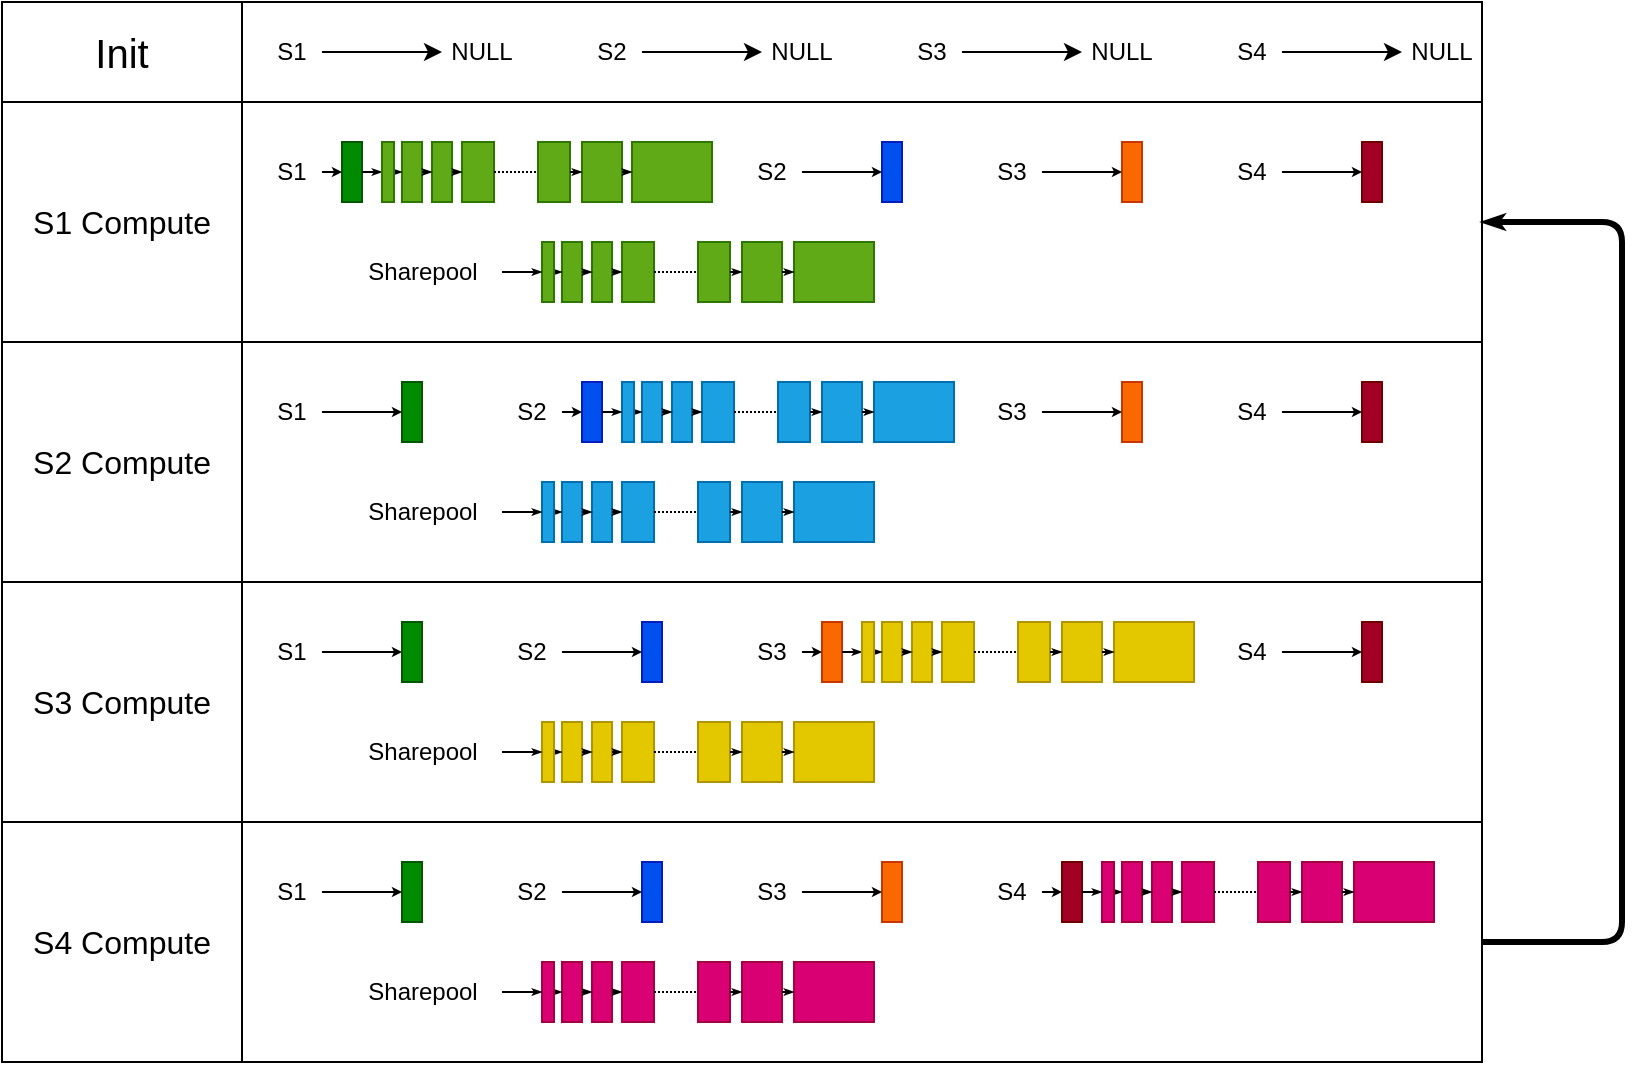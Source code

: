 <mxfile>
    <diagram id="onZAczfE8i0wJHaV8X-x" name="第 1 页">
        <mxGraphModel dx="1725" dy="769" grid="1" gridSize="10" guides="1" tooltips="1" connect="1" arrows="1" fold="1" page="1" pageScale="1" pageWidth="827" pageHeight="1169" math="0" shadow="0">
            <root>
                <mxCell id="0"/>
                <mxCell id="1" parent="0"/>
                <mxCell id="414" value="" style="group" vertex="1" connectable="0" parent="1">
                    <mxGeometry x="-90" y="140" width="740" height="530" as="geometry"/>
                </mxCell>
                <mxCell id="410" value="" style="rounded=0;whiteSpace=wrap;html=1;fillColor=default;" vertex="1" parent="414">
                    <mxGeometry x="120" y="50" width="620" height="120" as="geometry"/>
                </mxCell>
                <mxCell id="409" value="" style="rounded=0;whiteSpace=wrap;html=1;fillColor=default;" vertex="1" parent="414">
                    <mxGeometry x="120" width="620" height="50" as="geometry"/>
                </mxCell>
                <mxCell id="408" value="" style="group" vertex="1" connectable="0" parent="414">
                    <mxGeometry width="120" height="530" as="geometry"/>
                </mxCell>
                <mxCell id="407" value="&lt;font style=&quot;font-size: 16px;&quot;&gt;S4 Compute&lt;/font&gt;" style="rounded=0;whiteSpace=wrap;html=1;fillColor=default;" vertex="1" parent="408">
                    <mxGeometry y="410" width="120" height="120" as="geometry"/>
                </mxCell>
                <mxCell id="406" value="&lt;font style=&quot;font-size: 16px;&quot;&gt;S3 Compute&lt;/font&gt;" style="rounded=0;whiteSpace=wrap;html=1;fillColor=default;" vertex="1" parent="408">
                    <mxGeometry y="290" width="120" height="120" as="geometry"/>
                </mxCell>
                <mxCell id="405" value="&lt;font style=&quot;font-size: 16px;&quot;&gt;S2 Compute&lt;/font&gt;" style="rounded=0;whiteSpace=wrap;html=1;fillColor=default;" vertex="1" parent="408">
                    <mxGeometry y="170" width="120" height="120" as="geometry"/>
                </mxCell>
                <mxCell id="404" value="&lt;font style=&quot;font-size: 16px;&quot;&gt;S1 Compute&lt;/font&gt;" style="rounded=0;whiteSpace=wrap;html=1;fillColor=default;" vertex="1" parent="408">
                    <mxGeometry y="50" width="120" height="120" as="geometry"/>
                </mxCell>
                <mxCell id="403" value="&lt;font style=&quot;font-size: 20px;&quot;&gt;Init&lt;br&gt;&lt;/font&gt;" style="rounded=0;whiteSpace=wrap;html=1;fillColor=default;" vertex="1" parent="408">
                    <mxGeometry width="120" height="50" as="geometry"/>
                </mxCell>
                <mxCell id="411" value="" style="rounded=0;whiteSpace=wrap;html=1;fillColor=default;" vertex="1" parent="414">
                    <mxGeometry x="120" y="170" width="620" height="120" as="geometry"/>
                </mxCell>
                <mxCell id="412" value="" style="rounded=0;whiteSpace=wrap;html=1;fillColor=default;" vertex="1" parent="414">
                    <mxGeometry x="120" y="290" width="620" height="120" as="geometry"/>
                </mxCell>
                <mxCell id="413" value="" style="rounded=0;whiteSpace=wrap;html=1;fillColor=default;" vertex="1" parent="414">
                    <mxGeometry x="120" y="410" width="620" height="120" as="geometry"/>
                </mxCell>
                <mxCell id="397" value="" style="group" vertex="1" connectable="0" parent="1">
                    <mxGeometry x="40" y="210" width="560" height="80" as="geometry"/>
                </mxCell>
                <mxCell id="81" value="Sharepool" style="text;html=1;align=center;verticalAlign=middle;resizable=0;points=[];autosize=1;strokeColor=none;fillColor=none;" vertex="1" parent="397">
                    <mxGeometry x="40" y="50" width="80" height="30" as="geometry"/>
                </mxCell>
                <mxCell id="199" value="" style="group" vertex="1" connectable="0" parent="397">
                    <mxGeometry width="80" height="30" as="geometry"/>
                </mxCell>
                <mxCell id="19" value="" style="rounded=0;whiteSpace=wrap;html=1;fillColor=#008a00;fontColor=#ffffff;strokeColor=#005700;" vertex="1" parent="199">
                    <mxGeometry x="40" width="10" height="30" as="geometry"/>
                </mxCell>
                <mxCell id="27" style="edgeStyle=none;jumpSize=2;html=1;entryX=0;entryY=0.5;entryDx=0;entryDy=0;startSize=2;endSize=2;" edge="1" parent="199" source="26" target="19">
                    <mxGeometry relative="1" as="geometry"/>
                </mxCell>
                <mxCell id="26" value="S1" style="text;html=1;strokeColor=none;fillColor=none;align=center;verticalAlign=middle;whiteSpace=wrap;rounded=0;" vertex="1" parent="199">
                    <mxGeometry width="30" height="30" as="geometry"/>
                </mxCell>
                <mxCell id="200" value="" style="group" vertex="1" connectable="0" parent="397">
                    <mxGeometry x="240" width="80" height="30" as="geometry"/>
                </mxCell>
                <mxCell id="201" value="" style="rounded=0;whiteSpace=wrap;html=1;fillColor=#0050ef;fontColor=#ffffff;strokeColor=#001DBC;" vertex="1" parent="200">
                    <mxGeometry x="70" width="10" height="30" as="geometry"/>
                </mxCell>
                <mxCell id="202" style="edgeStyle=none;jumpSize=2;html=1;entryX=0;entryY=0.5;entryDx=0;entryDy=0;startSize=2;endSize=2;" edge="1" parent="200" source="203" target="201">
                    <mxGeometry relative="1" as="geometry"/>
                </mxCell>
                <mxCell id="203" value="S2" style="text;html=1;strokeColor=none;fillColor=none;align=center;verticalAlign=middle;whiteSpace=wrap;rounded=0;" vertex="1" parent="200">
                    <mxGeometry width="30" height="30" as="geometry"/>
                </mxCell>
                <mxCell id="204" value="" style="group" vertex="1" connectable="0" parent="397">
                    <mxGeometry x="360" width="80" height="30" as="geometry"/>
                </mxCell>
                <mxCell id="205" value="" style="rounded=0;whiteSpace=wrap;html=1;fillColor=#fa6800;fontColor=#000000;strokeColor=#C73500;" vertex="1" parent="204">
                    <mxGeometry x="70" width="10" height="30" as="geometry"/>
                </mxCell>
                <mxCell id="206" style="edgeStyle=none;jumpSize=2;html=1;entryX=0;entryY=0.5;entryDx=0;entryDy=0;startSize=2;endSize=2;" edge="1" parent="204" source="207" target="205">
                    <mxGeometry relative="1" as="geometry"/>
                </mxCell>
                <mxCell id="207" value="S3" style="text;html=1;strokeColor=none;fillColor=none;align=center;verticalAlign=middle;whiteSpace=wrap;rounded=0;" vertex="1" parent="204">
                    <mxGeometry width="30" height="30" as="geometry"/>
                </mxCell>
                <mxCell id="208" value="" style="group" vertex="1" connectable="0" parent="397">
                    <mxGeometry x="480" width="80" height="30" as="geometry"/>
                </mxCell>
                <mxCell id="209" value="" style="rounded=0;whiteSpace=wrap;html=1;fillColor=#a20025;fontColor=#ffffff;strokeColor=#6F0000;" vertex="1" parent="208">
                    <mxGeometry x="70" width="10" height="30" as="geometry"/>
                </mxCell>
                <mxCell id="210" style="edgeStyle=none;jumpSize=2;html=1;entryX=0;entryY=0.5;entryDx=0;entryDy=0;startSize=2;endSize=2;" edge="1" parent="208" source="211" target="209">
                    <mxGeometry relative="1" as="geometry"/>
                </mxCell>
                <mxCell id="211" value="S4" style="text;html=1;strokeColor=none;fillColor=none;align=center;verticalAlign=middle;whiteSpace=wrap;rounded=0;" vertex="1" parent="208">
                    <mxGeometry width="30" height="30" as="geometry"/>
                </mxCell>
                <mxCell id="215" style="edgeStyle=none;jumpSize=2;html=1;entryX=0;entryY=0.5;entryDx=0;entryDy=0;strokeColor=default;endArrow=classicThin;endFill=1;startSize=2;endSize=2;" edge="1" parent="397" source="19" target="174">
                    <mxGeometry relative="1" as="geometry"/>
                </mxCell>
                <mxCell id="213" value="" style="group;fillColor=default;" vertex="1" connectable="0" parent="397">
                    <mxGeometry x="60" width="170" height="30" as="geometry"/>
                </mxCell>
                <mxCell id="169" value="" style="rounded=0;whiteSpace=wrap;html=1;fillColor=#60a917;container=0;fontColor=#ffffff;strokeColor=#2D7600;" vertex="1" parent="213">
                    <mxGeometry x="10" width="10" height="30" as="geometry"/>
                </mxCell>
                <mxCell id="170" value="" style="rounded=0;whiteSpace=wrap;html=1;fillColor=#60a917;container=0;fontColor=#ffffff;strokeColor=#2D7600;" vertex="1" parent="213">
                    <mxGeometry x="25" width="10" height="30" as="geometry"/>
                </mxCell>
                <mxCell id="181" style="edgeStyle=none;jumpSize=2;html=1;entryX=0;entryY=0.5;entryDx=0;entryDy=0;strokeColor=default;endArrow=classicThin;endFill=1;startSize=2;endSize=2;" edge="1" parent="213" source="169" target="170">
                    <mxGeometry relative="1" as="geometry"/>
                </mxCell>
                <mxCell id="180" style="edgeStyle=none;jumpSize=2;html=1;entryX=0;entryY=0.5;entryDx=0;entryDy=0;strokeColor=default;endArrow=classicThin;endFill=1;startSize=2;endSize=2;" edge="1" parent="213" source="174" target="169">
                    <mxGeometry relative="1" as="geometry"/>
                </mxCell>
                <mxCell id="174" value="" style="rounded=0;whiteSpace=wrap;html=1;fillColor=#60a917;container=0;fontColor=#ffffff;strokeColor=#2D7600;" vertex="1" parent="213">
                    <mxGeometry width="6" height="30" as="geometry"/>
                </mxCell>
                <mxCell id="175" value="" style="rounded=0;whiteSpace=wrap;html=1;fillColor=#60a917;container=0;fontColor=#ffffff;strokeColor=#2D7600;" vertex="1" parent="213">
                    <mxGeometry x="40" width="16" height="30" as="geometry"/>
                </mxCell>
                <mxCell id="182" style="edgeStyle=none;jumpSize=2;html=1;entryX=0;entryY=0.5;entryDx=0;entryDy=0;strokeColor=default;endArrow=classicThin;endFill=1;startSize=2;endSize=2;" edge="1" parent="213" source="170" target="175">
                    <mxGeometry relative="1" as="geometry"/>
                </mxCell>
                <mxCell id="176" value="" style="rounded=0;whiteSpace=wrap;html=1;fillColor=#60a917;container=0;fontColor=#ffffff;strokeColor=#2D7600;" vertex="1" parent="213">
                    <mxGeometry x="78" width="16" height="30" as="geometry"/>
                </mxCell>
                <mxCell id="177" style="edgeStyle=none;jumpSize=2;html=1;entryX=0;entryY=0.5;entryDx=0;entryDy=0;startSize=2;endSize=2;strokeColor=default;dashed=1;dashPattern=1 1;endArrow=none;endFill=0;" edge="1" parent="213" source="175" target="176">
                    <mxGeometry relative="1" as="geometry"/>
                </mxCell>
                <mxCell id="178" value="" style="rounded=0;whiteSpace=wrap;html=1;fillColor=#60a917;container=0;fontColor=#ffffff;strokeColor=#2D7600;" vertex="1" parent="213">
                    <mxGeometry x="100" width="20" height="30" as="geometry"/>
                </mxCell>
                <mxCell id="183" style="edgeStyle=none;jumpSize=2;html=1;entryX=0;entryY=0.5;entryDx=0;entryDy=0;strokeColor=default;endArrow=classicThin;endFill=1;startSize=2;endSize=2;" edge="1" parent="213" source="176" target="178">
                    <mxGeometry relative="1" as="geometry"/>
                </mxCell>
                <mxCell id="179" value="" style="rounded=0;whiteSpace=wrap;html=1;fillColor=#60a917;container=0;fontColor=#ffffff;strokeColor=#2D7600;" vertex="1" parent="213">
                    <mxGeometry x="125" width="40" height="30" as="geometry"/>
                </mxCell>
                <mxCell id="184" style="edgeStyle=none;jumpSize=2;html=1;entryX=0;entryY=0.5;entryDx=0;entryDy=0;strokeColor=default;endArrow=classicThin;endFill=1;startSize=2;endSize=2;" edge="1" parent="213" source="178" target="179">
                    <mxGeometry relative="1" as="geometry"/>
                </mxCell>
                <mxCell id="217" value="" style="group" vertex="1" connectable="0" parent="397">
                    <mxGeometry x="140" y="50" width="170" height="30" as="geometry"/>
                </mxCell>
                <mxCell id="218" value="" style="rounded=0;whiteSpace=wrap;html=1;fillColor=#60a917;container=0;fontColor=#ffffff;strokeColor=#2D7600;" vertex="1" parent="217">
                    <mxGeometry x="10" width="10" height="30" as="geometry"/>
                </mxCell>
                <mxCell id="219" value="" style="rounded=0;whiteSpace=wrap;html=1;fillColor=#60a917;container=0;fontColor=#ffffff;strokeColor=#2D7600;" vertex="1" parent="217">
                    <mxGeometry x="25" width="10" height="30" as="geometry"/>
                </mxCell>
                <mxCell id="220" style="edgeStyle=none;jumpSize=2;html=1;entryX=0;entryY=0.5;entryDx=0;entryDy=0;strokeColor=default;endArrow=classicThin;endFill=1;startSize=2;endSize=2;" edge="1" parent="217" source="218" target="219">
                    <mxGeometry relative="1" as="geometry"/>
                </mxCell>
                <mxCell id="221" style="edgeStyle=none;jumpSize=2;html=1;entryX=0;entryY=0.5;entryDx=0;entryDy=0;strokeColor=default;endArrow=classicThin;endFill=1;startSize=2;endSize=2;" edge="1" parent="217" source="222" target="218">
                    <mxGeometry relative="1" as="geometry"/>
                </mxCell>
                <mxCell id="222" value="" style="rounded=0;whiteSpace=wrap;html=1;fillColor=#60a917;container=0;fontColor=#ffffff;strokeColor=#2D7600;" vertex="1" parent="217">
                    <mxGeometry width="6" height="30" as="geometry"/>
                </mxCell>
                <mxCell id="223" value="" style="rounded=0;whiteSpace=wrap;html=1;fillColor=#60a917;container=0;fontColor=#ffffff;strokeColor=#2D7600;" vertex="1" parent="217">
                    <mxGeometry x="40" width="16" height="30" as="geometry"/>
                </mxCell>
                <mxCell id="224" style="edgeStyle=none;jumpSize=2;html=1;entryX=0;entryY=0.5;entryDx=0;entryDy=0;strokeColor=default;endArrow=classicThin;endFill=1;startSize=2;endSize=2;" edge="1" parent="217" source="219" target="223">
                    <mxGeometry relative="1" as="geometry"/>
                </mxCell>
                <mxCell id="225" value="" style="rounded=0;whiteSpace=wrap;html=1;fillColor=#60a917;container=0;fontColor=#ffffff;strokeColor=#2D7600;" vertex="1" parent="217">
                    <mxGeometry x="78" width="16" height="30" as="geometry"/>
                </mxCell>
                <mxCell id="226" style="edgeStyle=none;jumpSize=2;html=1;entryX=0;entryY=0.5;entryDx=0;entryDy=0;startSize=2;endSize=2;strokeColor=default;dashed=1;dashPattern=1 1;endArrow=none;endFill=0;" edge="1" parent="217" source="223" target="225">
                    <mxGeometry relative="1" as="geometry"/>
                </mxCell>
                <mxCell id="227" value="" style="rounded=0;whiteSpace=wrap;html=1;fillColor=#60a917;container=0;fontColor=#ffffff;strokeColor=#2D7600;" vertex="1" parent="217">
                    <mxGeometry x="100" width="20" height="30" as="geometry"/>
                </mxCell>
                <mxCell id="228" style="edgeStyle=none;jumpSize=2;html=1;entryX=0;entryY=0.5;entryDx=0;entryDy=0;strokeColor=default;endArrow=classicThin;endFill=1;startSize=2;endSize=2;" edge="1" parent="217" source="225" target="227">
                    <mxGeometry relative="1" as="geometry"/>
                </mxCell>
                <mxCell id="229" value="" style="rounded=0;whiteSpace=wrap;html=1;fillColor=#60a917;container=0;fontColor=#ffffff;strokeColor=#2D7600;" vertex="1" parent="217">
                    <mxGeometry x="126" width="40" height="30" as="geometry"/>
                </mxCell>
                <mxCell id="230" style="edgeStyle=none;jumpSize=2;html=1;entryX=0;entryY=0.5;entryDx=0;entryDy=0;strokeColor=default;endArrow=classicThin;endFill=1;startSize=2;endSize=2;" edge="1" parent="217" source="227" target="229">
                    <mxGeometry relative="1" as="geometry"/>
                </mxCell>
                <mxCell id="273" style="edgeStyle=none;jumpSize=2;html=1;entryX=0;entryY=0.5;entryDx=0;entryDy=0;strokeColor=default;endArrow=classicThin;endFill=1;startSize=2;endSize=2;" edge="1" parent="397" source="81" target="222">
                    <mxGeometry relative="1" as="geometry"/>
                </mxCell>
                <mxCell id="398" value="" style="group" vertex="1" connectable="0" parent="1">
                    <mxGeometry x="40" y="330" width="560" height="80" as="geometry"/>
                </mxCell>
                <mxCell id="131" value="S1" style="text;html=1;strokeColor=none;fillColor=none;align=center;verticalAlign=middle;whiteSpace=wrap;rounded=0;" vertex="1" parent="398">
                    <mxGeometry width="30" height="30" as="geometry"/>
                </mxCell>
                <mxCell id="132" value="" style="rounded=0;whiteSpace=wrap;html=1;fillColor=#008a00;fontColor=#ffffff;strokeColor=#005700;" vertex="1" parent="398">
                    <mxGeometry x="70" width="10" height="30" as="geometry"/>
                </mxCell>
                <mxCell id="130" style="edgeStyle=none;jumpSize=2;html=1;entryX=0;entryY=0.5;entryDx=0;entryDy=0;startSize=2;endSize=2;" edge="1" parent="398" source="131" target="132">
                    <mxGeometry relative="1" as="geometry"/>
                </mxCell>
                <mxCell id="139" value="Sharepool" style="text;html=1;align=center;verticalAlign=middle;resizable=0;points=[];autosize=1;strokeColor=none;fillColor=none;" vertex="1" parent="398">
                    <mxGeometry x="40" y="50" width="80" height="30" as="geometry"/>
                </mxCell>
                <mxCell id="231" value="" style="group" vertex="1" connectable="0" parent="398">
                    <mxGeometry x="140" y="50" width="170" height="30" as="geometry"/>
                </mxCell>
                <mxCell id="232" value="" style="rounded=0;whiteSpace=wrap;html=1;fillColor=#1ba1e2;container=0;fontColor=#ffffff;strokeColor=#006EAF;" vertex="1" parent="231">
                    <mxGeometry x="10" width="10" height="30" as="geometry"/>
                </mxCell>
                <mxCell id="233" value="" style="rounded=0;whiteSpace=wrap;html=1;fillColor=#1ba1e2;container=0;fontColor=#ffffff;strokeColor=#006EAF;" vertex="1" parent="231">
                    <mxGeometry x="25" width="10" height="30" as="geometry"/>
                </mxCell>
                <mxCell id="234" style="edgeStyle=none;jumpSize=2;html=1;entryX=0;entryY=0.5;entryDx=0;entryDy=0;strokeColor=default;endArrow=classicThin;endFill=1;startSize=2;endSize=2;" edge="1" parent="231" source="232" target="233">
                    <mxGeometry relative="1" as="geometry"/>
                </mxCell>
                <mxCell id="235" style="edgeStyle=none;jumpSize=2;html=1;entryX=0;entryY=0.5;entryDx=0;entryDy=0;strokeColor=default;endArrow=classicThin;endFill=1;startSize=2;endSize=2;" edge="1" parent="231" source="236" target="232">
                    <mxGeometry relative="1" as="geometry"/>
                </mxCell>
                <mxCell id="236" value="" style="rounded=0;whiteSpace=wrap;html=1;fillColor=#1ba1e2;container=0;fontColor=#ffffff;strokeColor=#006EAF;" vertex="1" parent="231">
                    <mxGeometry width="6" height="30" as="geometry"/>
                </mxCell>
                <mxCell id="237" value="" style="rounded=0;whiteSpace=wrap;html=1;fillColor=#1ba1e2;container=0;fontColor=#ffffff;strokeColor=#006EAF;" vertex="1" parent="231">
                    <mxGeometry x="40" width="16" height="30" as="geometry"/>
                </mxCell>
                <mxCell id="238" style="edgeStyle=none;jumpSize=2;html=1;entryX=0;entryY=0.5;entryDx=0;entryDy=0;strokeColor=default;endArrow=classicThin;endFill=1;startSize=2;endSize=2;" edge="1" parent="231" source="233" target="237">
                    <mxGeometry relative="1" as="geometry"/>
                </mxCell>
                <mxCell id="239" value="" style="rounded=0;whiteSpace=wrap;html=1;fillColor=#1ba1e2;container=0;fontColor=#ffffff;strokeColor=#006EAF;" vertex="1" parent="231">
                    <mxGeometry x="78" width="16" height="30" as="geometry"/>
                </mxCell>
                <mxCell id="240" style="edgeStyle=none;jumpSize=2;html=1;entryX=0;entryY=0.5;entryDx=0;entryDy=0;startSize=2;endSize=2;strokeColor=default;dashed=1;dashPattern=1 1;endArrow=none;endFill=0;" edge="1" parent="231" source="237" target="239">
                    <mxGeometry relative="1" as="geometry"/>
                </mxCell>
                <mxCell id="241" value="" style="rounded=0;whiteSpace=wrap;html=1;fillColor=#1ba1e2;container=0;fontColor=#ffffff;strokeColor=#006EAF;" vertex="1" parent="231">
                    <mxGeometry x="100" width="20" height="30" as="geometry"/>
                </mxCell>
                <mxCell id="242" style="edgeStyle=none;jumpSize=2;html=1;entryX=0;entryY=0.5;entryDx=0;entryDy=0;strokeColor=default;endArrow=classicThin;endFill=1;startSize=2;endSize=2;" edge="1" parent="231" source="239" target="241">
                    <mxGeometry relative="1" as="geometry"/>
                </mxCell>
                <mxCell id="243" value="" style="rounded=0;whiteSpace=wrap;html=1;fillColor=#1ba1e2;container=0;fontColor=#ffffff;strokeColor=#006EAF;" vertex="1" parent="231">
                    <mxGeometry x="126" width="40" height="30" as="geometry"/>
                </mxCell>
                <mxCell id="244" style="edgeStyle=none;jumpSize=2;html=1;entryX=0;entryY=0.5;entryDx=0;entryDy=0;strokeColor=default;endArrow=classicThin;endFill=1;startSize=2;endSize=2;" edge="1" parent="231" source="241" target="243">
                    <mxGeometry relative="1" as="geometry"/>
                </mxCell>
                <mxCell id="342" style="edgeStyle=none;jumpSize=2;html=1;entryX=0;entryY=0.5;entryDx=0;entryDy=0;strokeColor=default;endArrow=classicThin;endFill=1;startSize=2;endSize=2;" edge="1" parent="398" source="139" target="236">
                    <mxGeometry relative="1" as="geometry"/>
                </mxCell>
                <mxCell id="274" value="" style="group" vertex="1" connectable="0" parent="398">
                    <mxGeometry x="120" width="80" height="30" as="geometry"/>
                </mxCell>
                <mxCell id="275" value="" style="rounded=0;whiteSpace=wrap;html=1;fillColor=#0050ef;fontColor=#ffffff;strokeColor=#001DBC;" vertex="1" parent="274">
                    <mxGeometry x="40" width="10" height="30" as="geometry"/>
                </mxCell>
                <mxCell id="276" style="edgeStyle=none;jumpSize=2;html=1;entryX=0;entryY=0.5;entryDx=0;entryDy=0;startSize=2;endSize=2;" edge="1" parent="274" source="277" target="275">
                    <mxGeometry relative="1" as="geometry"/>
                </mxCell>
                <mxCell id="277" value="S2" style="text;html=1;strokeColor=none;fillColor=none;align=center;verticalAlign=middle;whiteSpace=wrap;rounded=0;" vertex="1" parent="274">
                    <mxGeometry width="30" height="30" as="geometry"/>
                </mxCell>
                <mxCell id="278" value="" style="group" vertex="1" connectable="0" parent="398">
                    <mxGeometry x="360" width="80" height="30" as="geometry"/>
                </mxCell>
                <mxCell id="279" value="" style="rounded=0;whiteSpace=wrap;html=1;fillColor=#fa6800;fontColor=#000000;strokeColor=#C73500;" vertex="1" parent="278">
                    <mxGeometry x="70" width="10" height="30" as="geometry"/>
                </mxCell>
                <mxCell id="280" style="edgeStyle=none;jumpSize=2;html=1;entryX=0;entryY=0.5;entryDx=0;entryDy=0;startSize=2;endSize=2;" edge="1" parent="278" source="281" target="279">
                    <mxGeometry relative="1" as="geometry"/>
                </mxCell>
                <mxCell id="281" value="S3" style="text;html=1;strokeColor=none;fillColor=none;align=center;verticalAlign=middle;whiteSpace=wrap;rounded=0;" vertex="1" parent="278">
                    <mxGeometry width="30" height="30" as="geometry"/>
                </mxCell>
                <mxCell id="282" value="" style="group" vertex="1" connectable="0" parent="398">
                    <mxGeometry x="480" width="80" height="30" as="geometry"/>
                </mxCell>
                <mxCell id="283" value="" style="rounded=0;whiteSpace=wrap;html=1;fillColor=#a20025;fontColor=#ffffff;strokeColor=#6F0000;" vertex="1" parent="282">
                    <mxGeometry x="70" width="10" height="30" as="geometry"/>
                </mxCell>
                <mxCell id="284" style="edgeStyle=none;jumpSize=2;html=1;entryX=0;entryY=0.5;entryDx=0;entryDy=0;startSize=2;endSize=2;" edge="1" parent="282" source="285" target="283">
                    <mxGeometry relative="1" as="geometry"/>
                </mxCell>
                <mxCell id="285" value="S4" style="text;html=1;strokeColor=none;fillColor=none;align=center;verticalAlign=middle;whiteSpace=wrap;rounded=0;" vertex="1" parent="282">
                    <mxGeometry width="30" height="30" as="geometry"/>
                </mxCell>
                <mxCell id="326" value="" style="group" vertex="1" connectable="0" parent="398">
                    <mxGeometry x="180" width="170" height="30" as="geometry"/>
                </mxCell>
                <mxCell id="327" value="" style="rounded=0;whiteSpace=wrap;html=1;fillColor=#1ba1e2;container=0;fontColor=#ffffff;strokeColor=#006EAF;" vertex="1" parent="326">
                    <mxGeometry x="10" width="10" height="30" as="geometry"/>
                </mxCell>
                <mxCell id="328" value="" style="rounded=0;whiteSpace=wrap;html=1;fillColor=#1ba1e2;container=0;fontColor=#ffffff;strokeColor=#006EAF;" vertex="1" parent="326">
                    <mxGeometry x="25" width="10" height="30" as="geometry"/>
                </mxCell>
                <mxCell id="329" style="edgeStyle=none;jumpSize=2;html=1;entryX=0;entryY=0.5;entryDx=0;entryDy=0;strokeColor=default;endArrow=classicThin;endFill=1;startSize=2;endSize=2;" edge="1" parent="326" source="327" target="328">
                    <mxGeometry relative="1" as="geometry"/>
                </mxCell>
                <mxCell id="330" style="edgeStyle=none;jumpSize=2;html=1;entryX=0;entryY=0.5;entryDx=0;entryDy=0;strokeColor=default;endArrow=classicThin;endFill=1;startSize=2;endSize=2;" edge="1" parent="326" source="331" target="327">
                    <mxGeometry relative="1" as="geometry"/>
                </mxCell>
                <mxCell id="331" value="" style="rounded=0;whiteSpace=wrap;html=1;fillColor=#1ba1e2;container=0;fontColor=#ffffff;strokeColor=#006EAF;" vertex="1" parent="326">
                    <mxGeometry width="6" height="30" as="geometry"/>
                </mxCell>
                <mxCell id="332" value="" style="rounded=0;whiteSpace=wrap;html=1;fillColor=#1ba1e2;container=0;fontColor=#ffffff;strokeColor=#006EAF;" vertex="1" parent="326">
                    <mxGeometry x="40" width="16" height="30" as="geometry"/>
                </mxCell>
                <mxCell id="333" style="edgeStyle=none;jumpSize=2;html=1;entryX=0;entryY=0.5;entryDx=0;entryDy=0;strokeColor=default;endArrow=classicThin;endFill=1;startSize=2;endSize=2;" edge="1" parent="326" source="328" target="332">
                    <mxGeometry relative="1" as="geometry"/>
                </mxCell>
                <mxCell id="334" value="" style="rounded=0;whiteSpace=wrap;html=1;fillColor=#1ba1e2;container=0;fontColor=#ffffff;strokeColor=#006EAF;" vertex="1" parent="326">
                    <mxGeometry x="78" width="16" height="30" as="geometry"/>
                </mxCell>
                <mxCell id="335" style="edgeStyle=none;jumpSize=2;html=1;entryX=0;entryY=0.5;entryDx=0;entryDy=0;startSize=2;endSize=2;strokeColor=default;dashed=1;dashPattern=1 1;endArrow=none;endFill=0;" edge="1" parent="326" source="332" target="334">
                    <mxGeometry relative="1" as="geometry"/>
                </mxCell>
                <mxCell id="336" value="" style="rounded=0;whiteSpace=wrap;html=1;fillColor=#1ba1e2;container=0;fontColor=#ffffff;strokeColor=#006EAF;" vertex="1" parent="326">
                    <mxGeometry x="100" width="20" height="30" as="geometry"/>
                </mxCell>
                <mxCell id="337" style="edgeStyle=none;jumpSize=2;html=1;entryX=0;entryY=0.5;entryDx=0;entryDy=0;strokeColor=default;endArrow=classicThin;endFill=1;startSize=2;endSize=2;" edge="1" parent="326" source="334" target="336">
                    <mxGeometry relative="1" as="geometry"/>
                </mxCell>
                <mxCell id="338" value="" style="rounded=0;whiteSpace=wrap;html=1;fillColor=#1ba1e2;container=0;fontColor=#ffffff;strokeColor=#006EAF;" vertex="1" parent="326">
                    <mxGeometry x="126" width="40" height="30" as="geometry"/>
                </mxCell>
                <mxCell id="339" style="edgeStyle=none;jumpSize=2;html=1;entryX=0;entryY=0.5;entryDx=0;entryDy=0;strokeColor=default;endArrow=classicThin;endFill=1;startSize=2;endSize=2;" edge="1" parent="326" source="336" target="338">
                    <mxGeometry relative="1" as="geometry"/>
                </mxCell>
                <mxCell id="341" style="edgeStyle=none;jumpSize=2;html=1;entryX=0;entryY=0.5;entryDx=0;entryDy=0;strokeColor=default;endArrow=classicThin;endFill=1;startSize=2;endSize=2;" edge="1" parent="398" source="275" target="331">
                    <mxGeometry relative="1" as="geometry"/>
                </mxCell>
                <mxCell id="399" value="" style="group" vertex="1" connectable="0" parent="1">
                    <mxGeometry x="40" y="450" width="560" height="80" as="geometry"/>
                </mxCell>
                <mxCell id="84" value="" style="group" vertex="1" connectable="0" parent="399">
                    <mxGeometry width="130" height="30" as="geometry"/>
                </mxCell>
                <mxCell id="105" style="edgeStyle=none;jumpSize=2;html=1;entryX=0;entryY=0.5;entryDx=0;entryDy=0;startSize=2;endSize=2;" edge="1" parent="84" source="85" target="101">
                    <mxGeometry relative="1" as="geometry"/>
                </mxCell>
                <mxCell id="85" value="S1" style="text;html=1;strokeColor=none;fillColor=none;align=center;verticalAlign=middle;whiteSpace=wrap;rounded=0;" vertex="1" parent="84">
                    <mxGeometry width="30" height="30" as="geometry"/>
                </mxCell>
                <mxCell id="101" value="" style="rounded=0;whiteSpace=wrap;html=1;fillColor=#008a00;fontColor=#ffffff;strokeColor=#005700;" vertex="1" parent="84">
                    <mxGeometry x="70" width="10" height="30" as="geometry"/>
                </mxCell>
                <mxCell id="129" value="Sharepool" style="text;html=1;align=center;verticalAlign=middle;resizable=0;points=[];autosize=1;strokeColor=none;fillColor=none;" vertex="1" parent="399">
                    <mxGeometry x="40" y="50" width="80" height="30" as="geometry"/>
                </mxCell>
                <mxCell id="245" value="" style="group" vertex="1" connectable="0" parent="399">
                    <mxGeometry x="140" y="50" width="170" height="30" as="geometry"/>
                </mxCell>
                <mxCell id="246" value="" style="rounded=0;whiteSpace=wrap;html=1;fillColor=#e3c800;container=0;fontColor=#000000;strokeColor=#B09500;" vertex="1" parent="245">
                    <mxGeometry x="10" width="10" height="30" as="geometry"/>
                </mxCell>
                <mxCell id="247" value="" style="rounded=0;whiteSpace=wrap;html=1;fillColor=#e3c800;container=0;fontColor=#000000;strokeColor=#B09500;" vertex="1" parent="245">
                    <mxGeometry x="25" width="10" height="30" as="geometry"/>
                </mxCell>
                <mxCell id="248" style="edgeStyle=none;jumpSize=2;html=1;entryX=0;entryY=0.5;entryDx=0;entryDy=0;strokeColor=default;endArrow=classicThin;endFill=1;startSize=2;endSize=2;" edge="1" parent="245" source="246" target="247">
                    <mxGeometry relative="1" as="geometry"/>
                </mxCell>
                <mxCell id="249" style="edgeStyle=none;jumpSize=2;html=1;entryX=0;entryY=0.5;entryDx=0;entryDy=0;strokeColor=default;endArrow=classicThin;endFill=1;startSize=2;endSize=2;" edge="1" parent="245" source="250" target="246">
                    <mxGeometry relative="1" as="geometry"/>
                </mxCell>
                <mxCell id="250" value="" style="rounded=0;whiteSpace=wrap;html=1;fillColor=#e3c800;container=0;fontColor=#000000;strokeColor=#B09500;" vertex="1" parent="245">
                    <mxGeometry width="6" height="30" as="geometry"/>
                </mxCell>
                <mxCell id="251" value="" style="rounded=0;whiteSpace=wrap;html=1;fillColor=#e3c800;container=0;fontColor=#000000;strokeColor=#B09500;" vertex="1" parent="245">
                    <mxGeometry x="40" width="16" height="30" as="geometry"/>
                </mxCell>
                <mxCell id="252" style="edgeStyle=none;jumpSize=2;html=1;entryX=0;entryY=0.5;entryDx=0;entryDy=0;strokeColor=default;endArrow=classicThin;endFill=1;startSize=2;endSize=2;" edge="1" parent="245" source="247" target="251">
                    <mxGeometry relative="1" as="geometry"/>
                </mxCell>
                <mxCell id="253" value="" style="rounded=0;whiteSpace=wrap;html=1;fillColor=#e3c800;container=0;fontColor=#000000;strokeColor=#B09500;" vertex="1" parent="245">
                    <mxGeometry x="78" width="16" height="30" as="geometry"/>
                </mxCell>
                <mxCell id="254" style="edgeStyle=none;jumpSize=2;html=1;entryX=0;entryY=0.5;entryDx=0;entryDy=0;startSize=2;endSize=2;strokeColor=default;dashed=1;dashPattern=1 1;endArrow=none;endFill=0;" edge="1" parent="245" source="251" target="253">
                    <mxGeometry relative="1" as="geometry"/>
                </mxCell>
                <mxCell id="255" value="" style="rounded=0;whiteSpace=wrap;html=1;fillColor=#e3c800;container=0;fontColor=#000000;strokeColor=#B09500;" vertex="1" parent="245">
                    <mxGeometry x="100" width="20" height="30" as="geometry"/>
                </mxCell>
                <mxCell id="256" style="edgeStyle=none;jumpSize=2;html=1;entryX=0;entryY=0.5;entryDx=0;entryDy=0;strokeColor=default;endArrow=classicThin;endFill=1;startSize=2;endSize=2;" edge="1" parent="245" source="253" target="255">
                    <mxGeometry relative="1" as="geometry"/>
                </mxCell>
                <mxCell id="257" value="" style="rounded=0;whiteSpace=wrap;html=1;fillColor=#e3c800;container=0;fontColor=#000000;strokeColor=#B09500;" vertex="1" parent="245">
                    <mxGeometry x="126" width="40" height="30" as="geometry"/>
                </mxCell>
                <mxCell id="258" style="edgeStyle=none;jumpSize=2;html=1;entryX=0;entryY=0.5;entryDx=0;entryDy=0;strokeColor=default;endArrow=classicThin;endFill=1;startSize=2;endSize=2;" edge="1" parent="245" source="255" target="257">
                    <mxGeometry relative="1" as="geometry"/>
                </mxCell>
                <mxCell id="358" style="edgeStyle=none;jumpSize=2;html=1;entryX=0;entryY=0.5;entryDx=0;entryDy=0;strokeColor=default;endArrow=classicThin;endFill=1;startSize=2;endSize=2;" edge="1" parent="399" source="129" target="250">
                    <mxGeometry relative="1" as="geometry"/>
                </mxCell>
                <mxCell id="286" value="" style="group" vertex="1" connectable="0" parent="399">
                    <mxGeometry x="120" width="80" height="30" as="geometry"/>
                </mxCell>
                <mxCell id="287" value="" style="rounded=0;whiteSpace=wrap;html=1;fillColor=#0050ef;fontColor=#ffffff;strokeColor=#001DBC;" vertex="1" parent="286">
                    <mxGeometry x="70" width="10" height="30" as="geometry"/>
                </mxCell>
                <mxCell id="288" style="edgeStyle=none;jumpSize=2;html=1;entryX=0;entryY=0.5;entryDx=0;entryDy=0;startSize=2;endSize=2;" edge="1" parent="286" source="289" target="287">
                    <mxGeometry relative="1" as="geometry"/>
                </mxCell>
                <mxCell id="289" value="S2" style="text;html=1;strokeColor=none;fillColor=none;align=center;verticalAlign=middle;whiteSpace=wrap;rounded=0;" vertex="1" parent="286">
                    <mxGeometry width="30" height="30" as="geometry"/>
                </mxCell>
                <mxCell id="290" value="" style="group" vertex="1" connectable="0" parent="399">
                    <mxGeometry x="240" width="80" height="30" as="geometry"/>
                </mxCell>
                <mxCell id="291" value="" style="rounded=0;whiteSpace=wrap;html=1;fillColor=#fa6800;fontColor=#000000;strokeColor=#C73500;" vertex="1" parent="290">
                    <mxGeometry x="40" width="10" height="30" as="geometry"/>
                </mxCell>
                <mxCell id="292" style="edgeStyle=none;jumpSize=2;html=1;entryX=0;entryY=0.5;entryDx=0;entryDy=0;startSize=2;endSize=2;" edge="1" parent="290" source="293" target="291">
                    <mxGeometry relative="1" as="geometry"/>
                </mxCell>
                <mxCell id="293" value="S3" style="text;html=1;strokeColor=none;fillColor=none;align=center;verticalAlign=middle;whiteSpace=wrap;rounded=0;" vertex="1" parent="290">
                    <mxGeometry width="30" height="30" as="geometry"/>
                </mxCell>
                <mxCell id="294" value="" style="group" vertex="1" connectable="0" parent="399">
                    <mxGeometry x="480" width="80" height="30" as="geometry"/>
                </mxCell>
                <mxCell id="295" value="" style="rounded=0;whiteSpace=wrap;html=1;fillColor=#a20025;fontColor=#ffffff;strokeColor=#6F0000;" vertex="1" parent="294">
                    <mxGeometry x="70" width="10" height="30" as="geometry"/>
                </mxCell>
                <mxCell id="296" style="edgeStyle=none;jumpSize=2;html=1;entryX=0;entryY=0.5;entryDx=0;entryDy=0;startSize=2;endSize=2;" edge="1" parent="294" source="297" target="295">
                    <mxGeometry relative="1" as="geometry"/>
                </mxCell>
                <mxCell id="297" value="S4" style="text;html=1;strokeColor=none;fillColor=none;align=center;verticalAlign=middle;whiteSpace=wrap;rounded=0;" vertex="1" parent="294">
                    <mxGeometry width="30" height="30" as="geometry"/>
                </mxCell>
                <mxCell id="357" style="edgeStyle=none;jumpSize=2;html=1;entryX=0;entryY=0.5;entryDx=0;entryDy=0;strokeColor=default;endArrow=classicThin;endFill=1;startSize=2;endSize=2;" edge="1" parent="399" source="291" target="348">
                    <mxGeometry relative="1" as="geometry"/>
                </mxCell>
                <mxCell id="343" value="" style="group" vertex="1" connectable="0" parent="399">
                    <mxGeometry x="300" width="170" height="30" as="geometry"/>
                </mxCell>
                <mxCell id="344" value="" style="rounded=0;whiteSpace=wrap;html=1;fillColor=#e3c800;container=0;fontColor=#000000;strokeColor=#B09500;" vertex="1" parent="343">
                    <mxGeometry x="10" width="10" height="30" as="geometry"/>
                </mxCell>
                <mxCell id="345" value="" style="rounded=0;whiteSpace=wrap;html=1;fillColor=#e3c800;container=0;fontColor=#000000;strokeColor=#B09500;" vertex="1" parent="343">
                    <mxGeometry x="25" width="10" height="30" as="geometry"/>
                </mxCell>
                <mxCell id="346" style="edgeStyle=none;jumpSize=2;html=1;entryX=0;entryY=0.5;entryDx=0;entryDy=0;strokeColor=default;endArrow=classicThin;endFill=1;startSize=2;endSize=2;" edge="1" parent="343" source="344" target="345">
                    <mxGeometry relative="1" as="geometry"/>
                </mxCell>
                <mxCell id="347" style="edgeStyle=none;jumpSize=2;html=1;entryX=0;entryY=0.5;entryDx=0;entryDy=0;strokeColor=default;endArrow=classicThin;endFill=1;startSize=2;endSize=2;" edge="1" parent="343" source="348" target="344">
                    <mxGeometry relative="1" as="geometry"/>
                </mxCell>
                <mxCell id="348" value="" style="rounded=0;whiteSpace=wrap;html=1;fillColor=#e3c800;container=0;fontColor=#000000;strokeColor=#B09500;" vertex="1" parent="343">
                    <mxGeometry width="6" height="30" as="geometry"/>
                </mxCell>
                <mxCell id="349" value="" style="rounded=0;whiteSpace=wrap;html=1;fillColor=#e3c800;container=0;fontColor=#000000;strokeColor=#B09500;" vertex="1" parent="343">
                    <mxGeometry x="40" width="16" height="30" as="geometry"/>
                </mxCell>
                <mxCell id="350" style="edgeStyle=none;jumpSize=2;html=1;entryX=0;entryY=0.5;entryDx=0;entryDy=0;strokeColor=default;endArrow=classicThin;endFill=1;startSize=2;endSize=2;" edge="1" parent="343" source="345" target="349">
                    <mxGeometry relative="1" as="geometry"/>
                </mxCell>
                <mxCell id="351" value="" style="rounded=0;whiteSpace=wrap;html=1;fillColor=#e3c800;container=0;fontColor=#000000;strokeColor=#B09500;" vertex="1" parent="343">
                    <mxGeometry x="78" width="16" height="30" as="geometry"/>
                </mxCell>
                <mxCell id="352" style="edgeStyle=none;jumpSize=2;html=1;entryX=0;entryY=0.5;entryDx=0;entryDy=0;startSize=2;endSize=2;strokeColor=default;dashed=1;dashPattern=1 1;endArrow=none;endFill=0;" edge="1" parent="343" source="349" target="351">
                    <mxGeometry relative="1" as="geometry"/>
                </mxCell>
                <mxCell id="353" value="" style="rounded=0;whiteSpace=wrap;html=1;fillColor=#e3c800;container=0;fontColor=#000000;strokeColor=#B09500;" vertex="1" parent="343">
                    <mxGeometry x="100" width="20" height="30" as="geometry"/>
                </mxCell>
                <mxCell id="354" style="edgeStyle=none;jumpSize=2;html=1;entryX=0;entryY=0.5;entryDx=0;entryDy=0;strokeColor=default;endArrow=classicThin;endFill=1;startSize=2;endSize=2;" edge="1" parent="343" source="351" target="353">
                    <mxGeometry relative="1" as="geometry"/>
                </mxCell>
                <mxCell id="355" value="" style="rounded=0;whiteSpace=wrap;html=1;fillColor=#e3c800;container=0;fontColor=#000000;strokeColor=#B09500;" vertex="1" parent="343">
                    <mxGeometry x="126" width="40" height="30" as="geometry"/>
                </mxCell>
                <mxCell id="356" style="edgeStyle=none;jumpSize=2;html=1;entryX=0;entryY=0.5;entryDx=0;entryDy=0;strokeColor=default;endArrow=classicThin;endFill=1;startSize=2;endSize=2;" edge="1" parent="343" source="353" target="355">
                    <mxGeometry relative="1" as="geometry"/>
                </mxCell>
                <mxCell id="402" value="" style="group" vertex="1" connectable="0" parent="1">
                    <mxGeometry x="40" y="570" width="590" height="80" as="geometry"/>
                </mxCell>
                <mxCell id="259" value="" style="group" vertex="1" connectable="0" parent="402">
                    <mxGeometry x="140" y="50" width="170" height="30" as="geometry"/>
                </mxCell>
                <mxCell id="260" value="" style="rounded=0;whiteSpace=wrap;html=1;fillColor=#d80073;container=0;fontColor=#ffffff;strokeColor=#A50040;" vertex="1" parent="259">
                    <mxGeometry x="10" width="10" height="30" as="geometry"/>
                </mxCell>
                <mxCell id="261" value="" style="rounded=0;whiteSpace=wrap;html=1;fillColor=#d80073;container=0;fontColor=#ffffff;strokeColor=#A50040;" vertex="1" parent="259">
                    <mxGeometry x="25" width="10" height="30" as="geometry"/>
                </mxCell>
                <mxCell id="262" style="edgeStyle=none;jumpSize=2;html=1;entryX=0;entryY=0.5;entryDx=0;entryDy=0;strokeColor=default;endArrow=classicThin;endFill=1;startSize=2;endSize=2;" edge="1" parent="259" source="260" target="261">
                    <mxGeometry relative="1" as="geometry"/>
                </mxCell>
                <mxCell id="263" style="edgeStyle=none;jumpSize=2;html=1;entryX=0;entryY=0.5;entryDx=0;entryDy=0;strokeColor=default;endArrow=classicThin;endFill=1;startSize=2;endSize=2;" edge="1" parent="259" source="264" target="260">
                    <mxGeometry relative="1" as="geometry"/>
                </mxCell>
                <mxCell id="264" value="" style="rounded=0;whiteSpace=wrap;html=1;fillColor=#d80073;container=0;fontColor=#ffffff;strokeColor=#A50040;" vertex="1" parent="259">
                    <mxGeometry width="6" height="30" as="geometry"/>
                </mxCell>
                <mxCell id="265" value="" style="rounded=0;whiteSpace=wrap;html=1;fillColor=#d80073;container=0;fontColor=#ffffff;strokeColor=#A50040;" vertex="1" parent="259">
                    <mxGeometry x="40" width="16" height="30" as="geometry"/>
                </mxCell>
                <mxCell id="266" style="edgeStyle=none;jumpSize=2;html=1;entryX=0;entryY=0.5;entryDx=0;entryDy=0;strokeColor=default;endArrow=classicThin;endFill=1;startSize=2;endSize=2;" edge="1" parent="259" source="261" target="265">
                    <mxGeometry relative="1" as="geometry"/>
                </mxCell>
                <mxCell id="267" value="" style="rounded=0;whiteSpace=wrap;html=1;fillColor=#d80073;container=0;fontColor=#ffffff;strokeColor=#A50040;" vertex="1" parent="259">
                    <mxGeometry x="78" width="16" height="30" as="geometry"/>
                </mxCell>
                <mxCell id="268" style="edgeStyle=none;jumpSize=2;html=1;entryX=0;entryY=0.5;entryDx=0;entryDy=0;startSize=2;endSize=2;strokeColor=default;dashed=1;dashPattern=1 1;endArrow=none;endFill=0;" edge="1" parent="259" source="265" target="267">
                    <mxGeometry relative="1" as="geometry"/>
                </mxCell>
                <mxCell id="269" value="" style="rounded=0;whiteSpace=wrap;html=1;fillColor=#d80073;container=0;fontColor=#ffffff;strokeColor=#A50040;" vertex="1" parent="259">
                    <mxGeometry x="100" width="20" height="30" as="geometry"/>
                </mxCell>
                <mxCell id="270" style="edgeStyle=none;jumpSize=2;html=1;entryX=0;entryY=0.5;entryDx=0;entryDy=0;strokeColor=default;endArrow=classicThin;endFill=1;startSize=2;endSize=2;" edge="1" parent="259" source="267" target="269">
                    <mxGeometry relative="1" as="geometry"/>
                </mxCell>
                <mxCell id="271" value="" style="rounded=0;whiteSpace=wrap;html=1;fillColor=#d80073;container=0;fontColor=#ffffff;strokeColor=#A50040;" vertex="1" parent="259">
                    <mxGeometry x="126" width="40" height="30" as="geometry"/>
                </mxCell>
                <mxCell id="272" style="edgeStyle=none;jumpSize=2;html=1;entryX=0;entryY=0.5;entryDx=0;entryDy=0;strokeColor=default;endArrow=classicThin;endFill=1;startSize=2;endSize=2;" edge="1" parent="259" source="269" target="271">
                    <mxGeometry relative="1" as="geometry"/>
                </mxCell>
                <mxCell id="359" value="" style="group" vertex="1" connectable="0" parent="402">
                    <mxGeometry x="120" width="80" height="30" as="geometry"/>
                </mxCell>
                <mxCell id="360" value="" style="rounded=0;whiteSpace=wrap;html=1;fillColor=#0050ef;fontColor=#ffffff;strokeColor=#001DBC;" vertex="1" parent="359">
                    <mxGeometry x="70" width="10" height="30" as="geometry"/>
                </mxCell>
                <mxCell id="361" style="edgeStyle=none;jumpSize=2;html=1;entryX=0;entryY=0.5;entryDx=0;entryDy=0;startSize=2;endSize=2;" edge="1" parent="359" source="362" target="360">
                    <mxGeometry relative="1" as="geometry"/>
                </mxCell>
                <mxCell id="362" value="S2" style="text;html=1;strokeColor=none;fillColor=none;align=center;verticalAlign=middle;whiteSpace=wrap;rounded=0;" vertex="1" parent="359">
                    <mxGeometry width="30" height="30" as="geometry"/>
                </mxCell>
                <mxCell id="363" value="" style="group" vertex="1" connectable="0" parent="402">
                    <mxGeometry x="240" width="80" height="30" as="geometry"/>
                </mxCell>
                <mxCell id="364" value="" style="rounded=0;whiteSpace=wrap;html=1;fillColor=#fa6800;fontColor=#000000;strokeColor=#C73500;" vertex="1" parent="363">
                    <mxGeometry x="70" width="10" height="30" as="geometry"/>
                </mxCell>
                <mxCell id="365" style="edgeStyle=none;jumpSize=2;html=1;entryX=0;entryY=0.5;entryDx=0;entryDy=0;startSize=2;endSize=2;" edge="1" parent="363" source="366" target="364">
                    <mxGeometry relative="1" as="geometry"/>
                </mxCell>
                <mxCell id="366" value="S3" style="text;html=1;strokeColor=none;fillColor=none;align=center;verticalAlign=middle;whiteSpace=wrap;rounded=0;" vertex="1" parent="363">
                    <mxGeometry width="30" height="30" as="geometry"/>
                </mxCell>
                <mxCell id="367" value="" style="group" vertex="1" connectable="0" parent="402">
                    <mxGeometry x="360" width="80" height="30" as="geometry"/>
                </mxCell>
                <mxCell id="368" value="" style="rounded=0;whiteSpace=wrap;html=1;fillColor=#a20025;fontColor=#ffffff;strokeColor=#6F0000;" vertex="1" parent="367">
                    <mxGeometry x="40" width="10" height="30" as="geometry"/>
                </mxCell>
                <mxCell id="369" style="edgeStyle=none;jumpSize=2;html=1;entryX=0;entryY=0.5;entryDx=0;entryDy=0;startSize=2;endSize=2;" edge="1" parent="367" source="370" target="368">
                    <mxGeometry relative="1" as="geometry"/>
                </mxCell>
                <mxCell id="370" value="S4" style="text;html=1;strokeColor=none;fillColor=none;align=center;verticalAlign=middle;whiteSpace=wrap;rounded=0;" vertex="1" parent="367">
                    <mxGeometry width="30" height="30" as="geometry"/>
                </mxCell>
                <mxCell id="372" value="S1" style="text;html=1;strokeColor=none;fillColor=none;align=center;verticalAlign=middle;whiteSpace=wrap;rounded=0;" vertex="1" parent="402">
                    <mxGeometry width="30" height="30" as="geometry"/>
                </mxCell>
                <mxCell id="373" value="" style="rounded=0;whiteSpace=wrap;html=1;fillColor=#008a00;fontColor=#ffffff;strokeColor=#005700;" vertex="1" parent="402">
                    <mxGeometry x="70" width="10" height="30" as="geometry"/>
                </mxCell>
                <mxCell id="371" style="edgeStyle=none;jumpSize=2;html=1;entryX=0;entryY=0.5;entryDx=0;entryDy=0;startSize=2;endSize=2;" edge="1" parent="402" source="372" target="373">
                    <mxGeometry relative="1" as="geometry"/>
                </mxCell>
                <mxCell id="374" value="" style="group" vertex="1" connectable="0" parent="402">
                    <mxGeometry x="420" width="170" height="30" as="geometry"/>
                </mxCell>
                <mxCell id="375" value="" style="rounded=0;whiteSpace=wrap;html=1;fillColor=#d80073;container=0;fontColor=#ffffff;strokeColor=#A50040;" vertex="1" parent="374">
                    <mxGeometry x="10" width="10" height="30" as="geometry"/>
                </mxCell>
                <mxCell id="376" value="" style="rounded=0;whiteSpace=wrap;html=1;fillColor=#d80073;container=0;fontColor=#ffffff;strokeColor=#A50040;" vertex="1" parent="374">
                    <mxGeometry x="25" width="10" height="30" as="geometry"/>
                </mxCell>
                <mxCell id="377" style="edgeStyle=none;jumpSize=2;html=1;entryX=0;entryY=0.5;entryDx=0;entryDy=0;strokeColor=default;endArrow=classicThin;endFill=1;startSize=2;endSize=2;" edge="1" parent="374" source="375" target="376">
                    <mxGeometry relative="1" as="geometry"/>
                </mxCell>
                <mxCell id="378" style="edgeStyle=none;jumpSize=2;html=1;entryX=0;entryY=0.5;entryDx=0;entryDy=0;strokeColor=default;endArrow=classicThin;endFill=1;startSize=2;endSize=2;" edge="1" parent="374" source="379" target="375">
                    <mxGeometry relative="1" as="geometry"/>
                </mxCell>
                <mxCell id="379" value="" style="rounded=0;whiteSpace=wrap;html=1;fillColor=#d80073;container=0;fontColor=#ffffff;strokeColor=#A50040;" vertex="1" parent="374">
                    <mxGeometry width="6" height="30" as="geometry"/>
                </mxCell>
                <mxCell id="380" value="" style="rounded=0;whiteSpace=wrap;html=1;fillColor=#d80073;container=0;fontColor=#ffffff;strokeColor=#A50040;" vertex="1" parent="374">
                    <mxGeometry x="40" width="16" height="30" as="geometry"/>
                </mxCell>
                <mxCell id="381" style="edgeStyle=none;jumpSize=2;html=1;entryX=0;entryY=0.5;entryDx=0;entryDy=0;strokeColor=default;endArrow=classicThin;endFill=1;startSize=2;endSize=2;" edge="1" parent="374" source="376" target="380">
                    <mxGeometry relative="1" as="geometry"/>
                </mxCell>
                <mxCell id="382" value="" style="rounded=0;whiteSpace=wrap;html=1;fillColor=#d80073;container=0;fontColor=#ffffff;strokeColor=#A50040;" vertex="1" parent="374">
                    <mxGeometry x="78" width="16" height="30" as="geometry"/>
                </mxCell>
                <mxCell id="383" style="edgeStyle=none;jumpSize=2;html=1;entryX=0;entryY=0.5;entryDx=0;entryDy=0;startSize=2;endSize=2;strokeColor=default;dashed=1;dashPattern=1 1;endArrow=none;endFill=0;" edge="1" parent="374" source="380" target="382">
                    <mxGeometry relative="1" as="geometry"/>
                </mxCell>
                <mxCell id="384" value="" style="rounded=0;whiteSpace=wrap;html=1;fillColor=#d80073;container=0;fontColor=#ffffff;strokeColor=#A50040;" vertex="1" parent="374">
                    <mxGeometry x="100" width="20" height="30" as="geometry"/>
                </mxCell>
                <mxCell id="385" style="edgeStyle=none;jumpSize=2;html=1;entryX=0;entryY=0.5;entryDx=0;entryDy=0;strokeColor=default;endArrow=classicThin;endFill=1;startSize=2;endSize=2;" edge="1" parent="374" source="382" target="384">
                    <mxGeometry relative="1" as="geometry"/>
                </mxCell>
                <mxCell id="386" value="" style="rounded=0;whiteSpace=wrap;html=1;fillColor=#d80073;container=0;fontColor=#ffffff;strokeColor=#A50040;" vertex="1" parent="374">
                    <mxGeometry x="126" width="40" height="30" as="geometry"/>
                </mxCell>
                <mxCell id="387" style="edgeStyle=none;jumpSize=2;html=1;entryX=0;entryY=0.5;entryDx=0;entryDy=0;strokeColor=default;endArrow=classicThin;endFill=1;startSize=2;endSize=2;" edge="1" parent="374" source="384" target="386">
                    <mxGeometry relative="1" as="geometry"/>
                </mxCell>
                <mxCell id="389" style="edgeStyle=none;jumpSize=2;html=1;entryX=0;entryY=0.5;entryDx=0;entryDy=0;strokeColor=default;endArrow=classicThin;endFill=1;startSize=2;endSize=2;" edge="1" parent="402" source="388" target="264">
                    <mxGeometry relative="1" as="geometry"/>
                </mxCell>
                <mxCell id="388" value="Sharepool" style="text;html=1;align=center;verticalAlign=middle;resizable=0;points=[];autosize=1;strokeColor=none;fillColor=none;" vertex="1" parent="402">
                    <mxGeometry x="40" y="50" width="80" height="30" as="geometry"/>
                </mxCell>
                <mxCell id="390" style="edgeStyle=none;jumpSize=2;html=1;entryX=0;entryY=0.5;entryDx=0;entryDy=0;strokeColor=default;endArrow=classicThin;endFill=1;startSize=2;endSize=2;" edge="1" parent="402" source="368" target="379">
                    <mxGeometry relative="1" as="geometry"/>
                </mxCell>
                <mxCell id="396" value="" style="group" vertex="1" connectable="0" parent="1">
                    <mxGeometry x="40" y="150" width="610" height="30" as="geometry"/>
                </mxCell>
                <mxCell id="28" value="" style="group" vertex="1" connectable="0" parent="396">
                    <mxGeometry width="130" height="30" as="geometry"/>
                </mxCell>
                <mxCell id="4" value="S1" style="text;html=1;strokeColor=none;fillColor=none;align=center;verticalAlign=middle;whiteSpace=wrap;rounded=0;" vertex="1" parent="28">
                    <mxGeometry width="30" height="30" as="geometry"/>
                </mxCell>
                <mxCell id="5" value="NULL" style="text;html=1;strokeColor=none;fillColor=none;align=center;verticalAlign=middle;whiteSpace=wrap;rounded=0;" vertex="1" parent="28">
                    <mxGeometry x="90" width="40" height="30" as="geometry"/>
                </mxCell>
                <mxCell id="6" style="edgeStyle=none;html=1;" edge="1" parent="28" source="4" target="5">
                    <mxGeometry relative="1" as="geometry"/>
                </mxCell>
                <mxCell id="29" value="" style="group" vertex="1" connectable="0" parent="396">
                    <mxGeometry x="160" width="130" height="30" as="geometry"/>
                </mxCell>
                <mxCell id="11" value="S2" style="text;html=1;strokeColor=none;fillColor=none;align=center;verticalAlign=middle;whiteSpace=wrap;rounded=0;" vertex="1" parent="29">
                    <mxGeometry width="30" height="30" as="geometry"/>
                </mxCell>
                <mxCell id="12" value="NULL" style="text;html=1;strokeColor=none;fillColor=none;align=center;verticalAlign=middle;whiteSpace=wrap;rounded=0;" vertex="1" parent="29">
                    <mxGeometry x="90" width="40" height="30" as="geometry"/>
                </mxCell>
                <mxCell id="10" style="edgeStyle=none;html=1;" edge="1" parent="29" source="11" target="12">
                    <mxGeometry relative="1" as="geometry"/>
                </mxCell>
                <mxCell id="30" value="" style="group" vertex="1" connectable="0" parent="396">
                    <mxGeometry x="320" width="130" height="30" as="geometry"/>
                </mxCell>
                <mxCell id="14" value="S3" style="text;html=1;strokeColor=none;fillColor=none;align=center;verticalAlign=middle;whiteSpace=wrap;rounded=0;" vertex="1" parent="30">
                    <mxGeometry width="30" height="30" as="geometry"/>
                </mxCell>
                <mxCell id="15" value="NULL" style="text;html=1;strokeColor=none;fillColor=none;align=center;verticalAlign=middle;whiteSpace=wrap;rounded=0;" vertex="1" parent="30">
                    <mxGeometry x="90" width="40" height="30" as="geometry"/>
                </mxCell>
                <mxCell id="13" style="edgeStyle=none;html=1;" edge="1" parent="30" source="14" target="15">
                    <mxGeometry relative="1" as="geometry"/>
                </mxCell>
                <mxCell id="31" value="" style="group" vertex="1" connectable="0" parent="396">
                    <mxGeometry x="480" width="130" height="30" as="geometry"/>
                </mxCell>
                <mxCell id="17" value="S4" style="text;html=1;strokeColor=none;fillColor=none;align=center;verticalAlign=middle;whiteSpace=wrap;rounded=0;" vertex="1" parent="31">
                    <mxGeometry width="30" height="30" as="geometry"/>
                </mxCell>
                <mxCell id="18" value="NULL" style="text;html=1;strokeColor=none;fillColor=none;align=center;verticalAlign=middle;whiteSpace=wrap;rounded=0;" vertex="1" parent="31">
                    <mxGeometry x="90" width="40" height="30" as="geometry"/>
                </mxCell>
                <mxCell id="16" style="edgeStyle=none;html=1;" edge="1" parent="31" source="17" target="18">
                    <mxGeometry relative="1" as="geometry"/>
                </mxCell>
                <mxCell id="417" style="edgeStyle=none;jumpSize=2;html=1;strokeColor=default;fontSize=16;endArrow=classicThin;endFill=1;startSize=2;endSize=2;strokeWidth=3;" edge="1" parent="1" source="413">
                    <mxGeometry relative="1" as="geometry">
                        <mxPoint x="650" y="250" as="targetPoint"/>
                        <Array as="points">
                            <mxPoint x="720" y="610"/>
                            <mxPoint x="720" y="250"/>
                        </Array>
                    </mxGeometry>
                </mxCell>
            </root>
        </mxGraphModel>
    </diagram>
</mxfile>